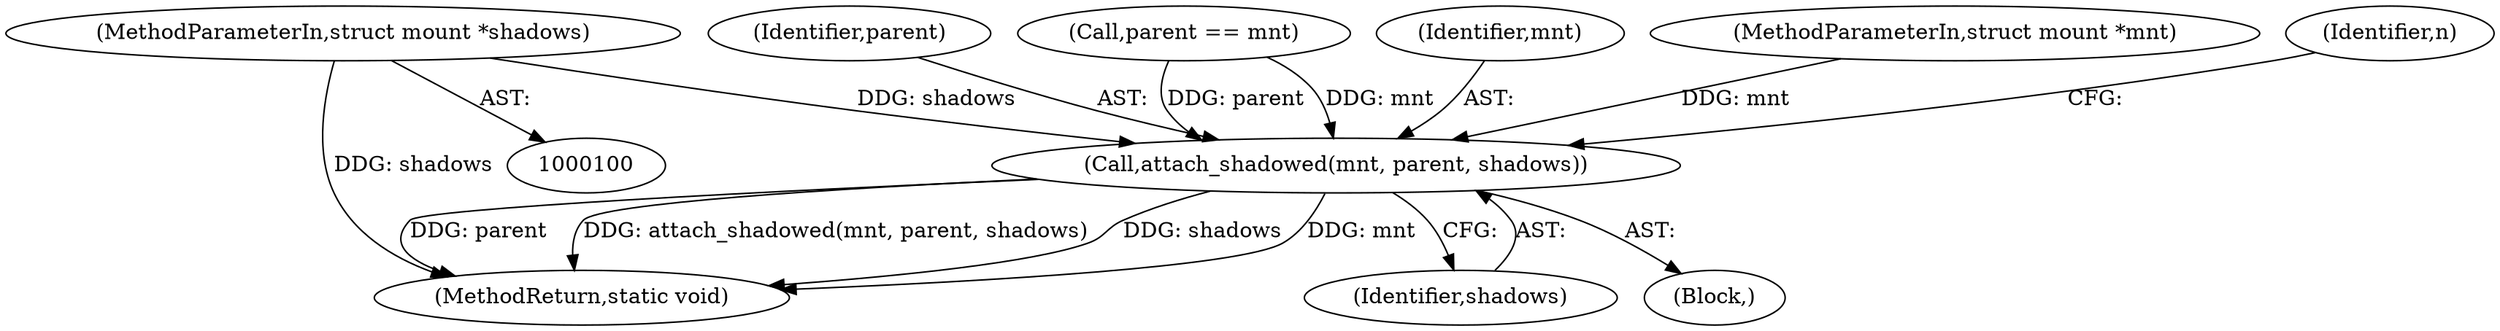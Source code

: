 digraph "0_linux_d29216842a85c7970c536108e093963f02714498_1@pointer" {
"1000102" [label="(MethodParameterIn,struct mount *shadows)"];
"1000155" [label="(Call,attach_shadowed(mnt, parent, shadows))"];
"1000155" [label="(Call,attach_shadowed(mnt, parent, shadows))"];
"1000157" [label="(Identifier,parent)"];
"1000103" [label="(Block,)"];
"1000120" [label="(Call,parent == mnt)"];
"1000161" [label="(MethodReturn,static void)"];
"1000158" [label="(Identifier,shadows)"];
"1000156" [label="(Identifier,mnt)"];
"1000102" [label="(MethodParameterIn,struct mount *shadows)"];
"1000101" [label="(MethodParameterIn,struct mount *mnt)"];
"1000160" [label="(Identifier,n)"];
"1000102" -> "1000100"  [label="AST: "];
"1000102" -> "1000161"  [label="DDG: shadows"];
"1000102" -> "1000155"  [label="DDG: shadows"];
"1000155" -> "1000103"  [label="AST: "];
"1000155" -> "1000158"  [label="CFG: "];
"1000156" -> "1000155"  [label="AST: "];
"1000157" -> "1000155"  [label="AST: "];
"1000158" -> "1000155"  [label="AST: "];
"1000160" -> "1000155"  [label="CFG: "];
"1000155" -> "1000161"  [label="DDG: parent"];
"1000155" -> "1000161"  [label="DDG: attach_shadowed(mnt, parent, shadows)"];
"1000155" -> "1000161"  [label="DDG: shadows"];
"1000155" -> "1000161"  [label="DDG: mnt"];
"1000120" -> "1000155"  [label="DDG: mnt"];
"1000120" -> "1000155"  [label="DDG: parent"];
"1000101" -> "1000155"  [label="DDG: mnt"];
}
